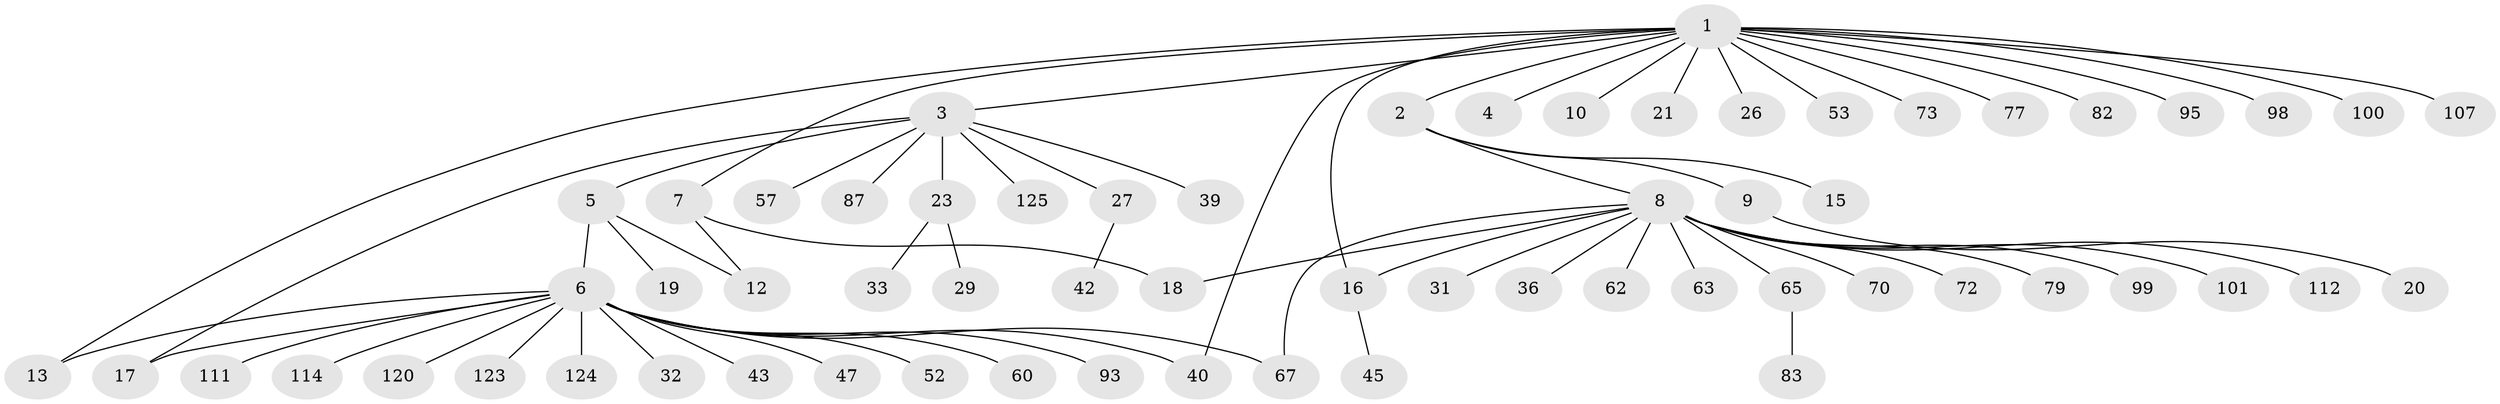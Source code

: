 // original degree distribution, {18: 0.007936507936507936, 4: 0.03968253968253968, 9: 0.015873015873015872, 1: 0.6587301587301587, 11: 0.007936507936507936, 16: 0.007936507936507936, 3: 0.07142857142857142, 6: 0.015873015873015872, 5: 0.03968253968253968, 2: 0.1349206349206349}
// Generated by graph-tools (version 1.1) at 2025/14/03/09/25 04:14:46]
// undirected, 63 vertices, 69 edges
graph export_dot {
graph [start="1"]
  node [color=gray90,style=filled];
  1;
  2;
  3;
  4;
  5 [super="+14+71+116+105+58"];
  6 [super="+11+22"];
  7 [super="+48"];
  8 [super="+38"];
  9 [super="+41"];
  10;
  12 [super="+66+84+28+37"];
  13 [super="+106+119"];
  15;
  16 [super="+34+90"];
  17 [super="+89"];
  18 [super="+54"];
  19 [super="+115"];
  20 [super="+25+50"];
  21;
  23 [super="+104+85+91+24"];
  26;
  27 [super="+102+75+64+35"];
  29;
  31;
  32;
  33;
  36;
  39;
  40 [super="+49"];
  42 [super="+46"];
  43;
  45;
  47;
  52;
  53 [super="+55+61"];
  57;
  60 [super="+108"];
  62;
  63 [super="+86"];
  65 [super="+69+76"];
  67 [super="+88+92+122+94"];
  70;
  72;
  73;
  77;
  79;
  82;
  83;
  87;
  93;
  95;
  98;
  99;
  100;
  101 [super="+103"];
  107;
  111;
  112;
  114;
  120;
  123;
  124;
  125;
  1 -- 2;
  1 -- 3;
  1 -- 4;
  1 -- 7;
  1 -- 10;
  1 -- 13;
  1 -- 21;
  1 -- 26;
  1 -- 40;
  1 -- 53;
  1 -- 73;
  1 -- 77;
  1 -- 82;
  1 -- 95;
  1 -- 98;
  1 -- 100;
  1 -- 107;
  1 -- 16;
  2 -- 8;
  2 -- 9;
  2 -- 15;
  3 -- 5;
  3 -- 17;
  3 -- 23;
  3 -- 27;
  3 -- 39;
  3 -- 57;
  3 -- 87;
  3 -- 125;
  5 -- 6;
  5 -- 19;
  5 -- 12;
  6 -- 13;
  6 -- 32;
  6 -- 52;
  6 -- 60;
  6 -- 111;
  6 -- 120;
  6 -- 123;
  6 -- 124;
  6 -- 17;
  6 -- 114;
  6 -- 67;
  6 -- 40;
  6 -- 93;
  6 -- 47;
  6 -- 43;
  7 -- 12;
  7 -- 18;
  8 -- 16;
  8 -- 31;
  8 -- 36;
  8 -- 62;
  8 -- 63;
  8 -- 65;
  8 -- 70;
  8 -- 72;
  8 -- 79;
  8 -- 99;
  8 -- 101;
  8 -- 112;
  8 -- 67;
  8 -- 18;
  9 -- 20;
  16 -- 45;
  23 -- 33;
  23 -- 29;
  27 -- 42;
  65 -- 83;
}
